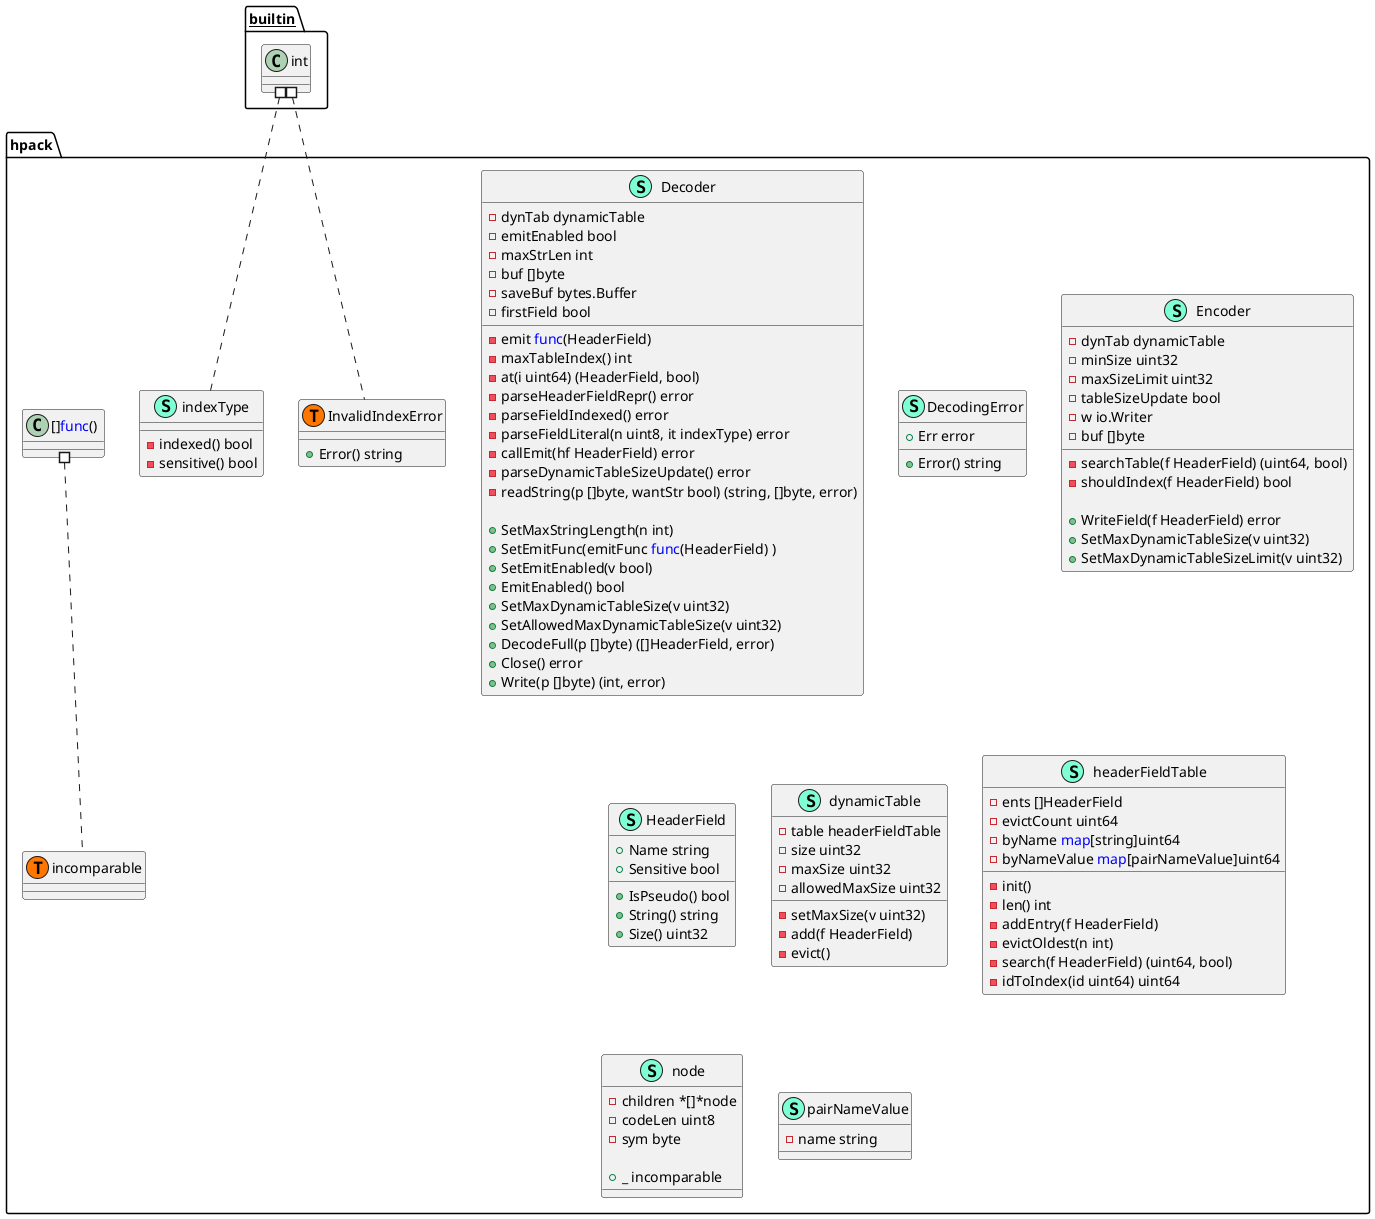 @startuml
namespace hpack {
    class Decoder << (S,Aquamarine) >> {
        - dynTab dynamicTable
        - emit <font color=blue>func</font>(HeaderField) 
        - emitEnabled bool
        - maxStrLen int
        - buf []byte
        - saveBuf bytes.Buffer
        - firstField bool

        - maxTableIndex() int
        - at(i uint64) (HeaderField, bool)
        - parseHeaderFieldRepr() error
        - parseFieldIndexed() error
        - parseFieldLiteral(n uint8, it indexType) error
        - callEmit(hf HeaderField) error
        - parseDynamicTableSizeUpdate() error
        - readString(p []byte, wantStr bool) (string, []byte, error)

        + SetMaxStringLength(n int) 
        + SetEmitFunc(emitFunc <font color=blue>func</font>(HeaderField) ) 
        + SetEmitEnabled(v bool) 
        + EmitEnabled() bool
        + SetMaxDynamicTableSize(v uint32) 
        + SetAllowedMaxDynamicTableSize(v uint32) 
        + DecodeFull(p []byte) ([]HeaderField, error)
        + Close() error
        + Write(p []byte) (int, error)

    }
    class DecodingError << (S,Aquamarine) >> {
        + Err error

        + Error() string

    }
    class Encoder << (S,Aquamarine) >> {
        - dynTab dynamicTable
        - minSize uint32
        - maxSizeLimit uint32
        - tableSizeUpdate bool
        - w io.Writer
        - buf []byte

        - searchTable(f HeaderField) (uint64, bool)
        - shouldIndex(f HeaderField) bool

        + WriteField(f HeaderField) error
        + SetMaxDynamicTableSize(v uint32) 
        + SetMaxDynamicTableSizeLimit(v uint32) 

    }
    class HeaderField << (S,Aquamarine) >> {
        + Name string
        + Sensitive bool

        + IsPseudo() bool
        + String() string
        + Size() uint32

    }
    class InvalidIndexError << (S,Aquamarine) >> {
        + Error() string

    }
    class dynamicTable << (S,Aquamarine) >> {
        - table headerFieldTable
        - size uint32
        - maxSize uint32
        - allowedMaxSize uint32

        - setMaxSize(v uint32) 
        - add(f HeaderField) 
        - evict() 

    }
    class headerFieldTable << (S,Aquamarine) >> {
        - ents []HeaderField
        - evictCount uint64
        - byName <font color=blue>map</font>[string]uint64
        - byNameValue <font color=blue>map</font>[pairNameValue]uint64

        - init() 
        - len() int
        - addEntry(f HeaderField) 
        - evictOldest(n int) 
        - search(f HeaderField) (uint64, bool)
        - idToIndex(id uint64) uint64

    }
    class hpack.InvalidIndexError << (T, #FF7700) >>  {
    }
    class hpack.incomparable << (T, #FF7700) >>  {
    }
    class hpack.indexType << (T, #FF7700) >>  {
    }
    class indexType << (S,Aquamarine) >> {
        - indexed() bool
        - sensitive() bool

    }
    class node << (S,Aquamarine) >> {
        - children *[]*node
        - codeLen uint8
        - sym byte

        + _ incomparable

    }
    class pairNameValue << (S,Aquamarine) >> {
        - name string

    }
}


"__builtin__.int" #.. "hpack.InvalidIndexError"
"__builtin__.int" #.. "hpack.indexType"
"hpack.[]<font color=blue>func</font>() " #.. "hpack.incomparable"
@enduml
